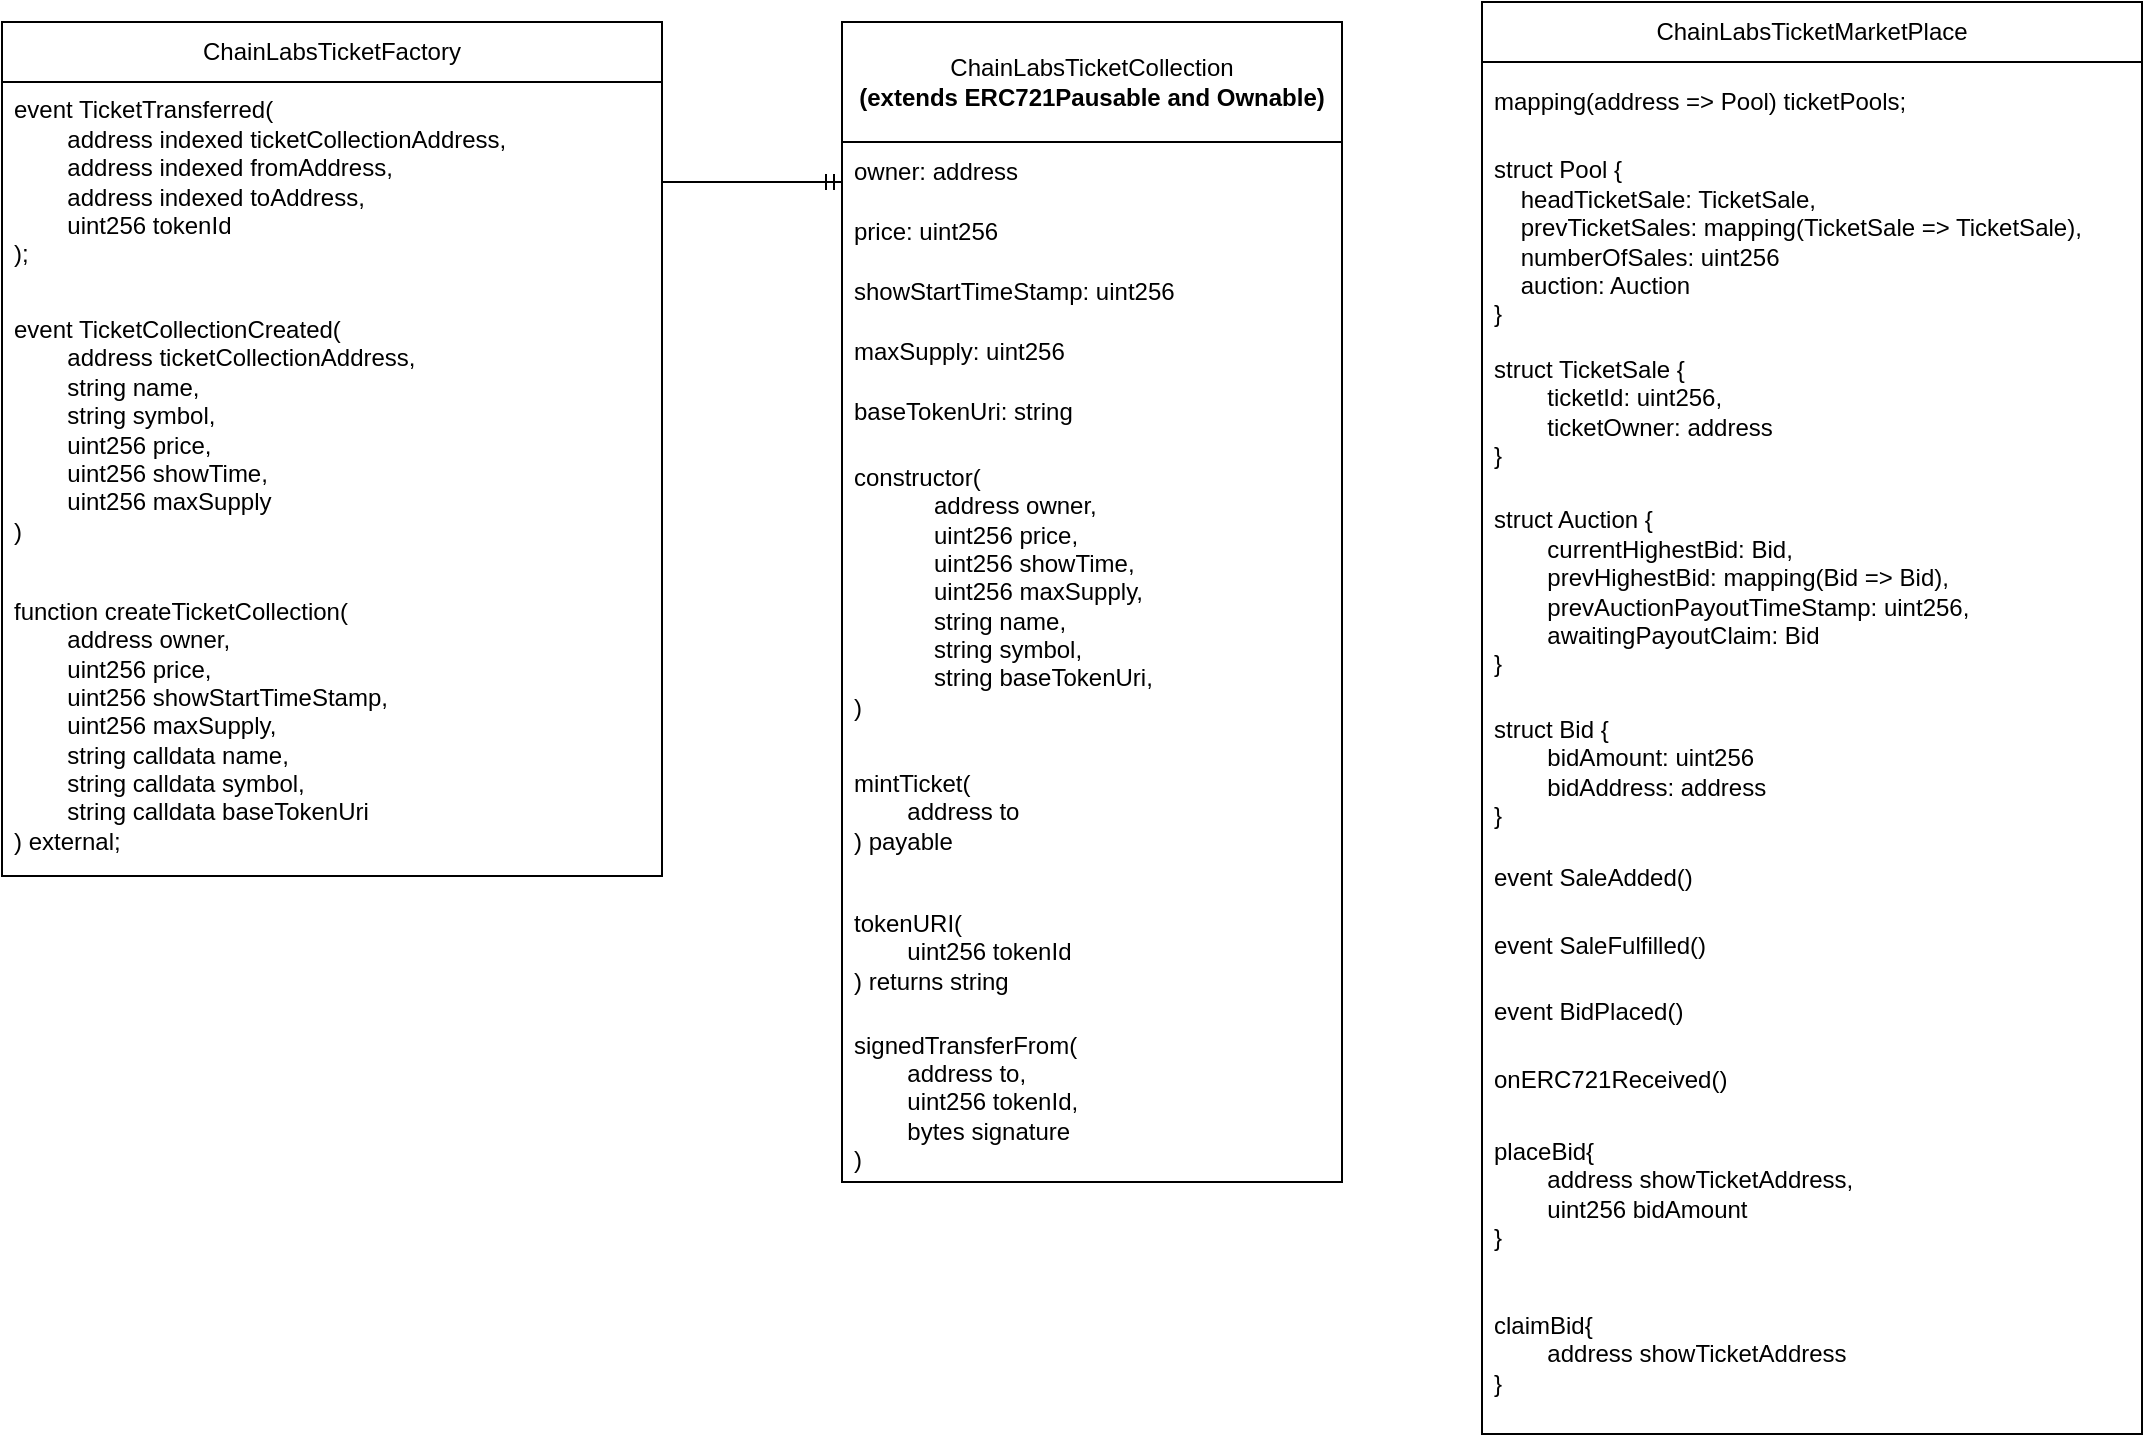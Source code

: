 <mxfile version="22.1.0" type="github">
  <diagram name="Page-1" id="a-rNU_gg4g-xvUidXpeU">
    <mxGraphModel dx="1172" dy="1955" grid="0" gridSize="10" guides="1" tooltips="1" connect="1" arrows="1" fold="1" page="1" pageScale="1" pageWidth="850" pageHeight="1100" math="0" shadow="0">
      <root>
        <mxCell id="0" />
        <mxCell id="1" parent="0" />
        <mxCell id="sZ6ITDRiVsrpTiQxlrXk-5" value="" style="edgeStyle=orthogonalEdgeStyle;rounded=0;orthogonalLoop=1;jettySize=auto;html=1;endArrow=ERmandOne;endFill=0;" parent="1" source="sZ6ITDRiVsrpTiQxlrXk-14" target="sZ6ITDRiVsrpTiQxlrXk-17" edge="1">
          <mxGeometry relative="1" as="geometry">
            <mxPoint x="210" y="210" as="sourcePoint" />
            <mxPoint x="510" y="140" as="targetPoint" />
            <Array as="points">
              <mxPoint x="590" y="-90" />
              <mxPoint x="590" y="-90" />
            </Array>
          </mxGeometry>
        </mxCell>
        <mxCell id="sZ6ITDRiVsrpTiQxlrXk-13" value="ChainLabsTicketFactory" style="swimlane;fontStyle=0;childLayout=stackLayout;horizontal=1;startSize=30;horizontalStack=0;resizeParent=1;resizeParentMax=0;resizeLast=0;collapsible=1;marginBottom=0;whiteSpace=wrap;html=1;" parent="1" vertex="1">
          <mxGeometry x="210" y="-170" width="330" height="427" as="geometry" />
        </mxCell>
        <mxCell id="sZ6ITDRiVsrpTiQxlrXk-14" value="&lt;div&gt;event TicketTransferred(&lt;/div&gt;&lt;div&gt;&amp;nbsp; &amp;nbsp; &amp;nbsp; &amp;nbsp; address indexed ticketCollectionAddress,&lt;/div&gt;&lt;div&gt;&amp;nbsp; &amp;nbsp; &amp;nbsp; &amp;nbsp; address indexed fromAddress,&lt;/div&gt;&lt;div&gt;&amp;nbsp; &amp;nbsp; &amp;nbsp; &amp;nbsp; address indexed toAddress,&lt;/div&gt;&lt;div&gt;&amp;nbsp; &amp;nbsp; &amp;nbsp; &amp;nbsp; uint256 tokenId&lt;/div&gt;&lt;div&gt;);&lt;/div&gt;" style="text;strokeColor=none;fillColor=none;align=left;verticalAlign=middle;spacingLeft=4;spacingRight=4;overflow=hidden;points=[[0,0.5],[1,0.5]];portConstraint=eastwest;rotatable=0;whiteSpace=wrap;html=1;" parent="sZ6ITDRiVsrpTiQxlrXk-13" vertex="1">
          <mxGeometry y="30" width="330" height="100" as="geometry" />
        </mxCell>
        <mxCell id="-8GMsKu9XTsqGDZO2hpJ-1" value="&lt;div&gt;event TicketCollectionCreated(&lt;/div&gt;&lt;div&gt;&amp;nbsp; &amp;nbsp; &amp;nbsp; &amp;nbsp; address ticketCollectionAddress,&lt;/div&gt;&lt;div&gt;&amp;nbsp; &amp;nbsp; &amp;nbsp; &amp;nbsp; string name,&lt;/div&gt;&lt;div&gt;&amp;nbsp; &amp;nbsp; &amp;nbsp; &amp;nbsp; string symbol,&lt;/div&gt;&lt;div&gt;&amp;nbsp; &amp;nbsp; &amp;nbsp; &amp;nbsp; uint256 price,&lt;/div&gt;&lt;div&gt;&amp;nbsp; &amp;nbsp; &amp;nbsp; &amp;nbsp; uint256 showTime,&lt;/div&gt;&lt;div&gt;&amp;nbsp; &amp;nbsp; &amp;nbsp; &amp;nbsp; uint256 maxSupply&lt;/div&gt;&lt;div&gt;)&lt;/div&gt;" style="text;strokeColor=none;fillColor=none;align=left;verticalAlign=middle;spacingLeft=4;spacingRight=4;overflow=hidden;points=[[0,0.5],[1,0.5]];portConstraint=eastwest;rotatable=0;whiteSpace=wrap;html=1;" vertex="1" parent="sZ6ITDRiVsrpTiQxlrXk-13">
          <mxGeometry y="130" width="330" height="147" as="geometry" />
        </mxCell>
        <mxCell id="sZ6ITDRiVsrpTiQxlrXk-49" value="&lt;div&gt;function createTicketCollection(&lt;/div&gt;&lt;div&gt;&amp;nbsp; &amp;nbsp; &amp;nbsp; &amp;nbsp; address owner,&lt;/div&gt;&lt;div&gt;&amp;nbsp; &amp;nbsp; &amp;nbsp; &amp;nbsp; uint256 price,&lt;/div&gt;&lt;div&gt;&amp;nbsp; &amp;nbsp; &amp;nbsp; &amp;nbsp; uint256 showStartTimeStamp,&lt;/div&gt;&lt;div&gt;&amp;nbsp; &amp;nbsp; &amp;nbsp; &amp;nbsp; uint256 maxSupply,&lt;/div&gt;&lt;div&gt;&amp;nbsp; &amp;nbsp; &amp;nbsp; &amp;nbsp; string calldata name,&lt;/div&gt;&lt;div&gt;&amp;nbsp; &amp;nbsp; &amp;nbsp; &amp;nbsp; string calldata symbol,&lt;/div&gt;&lt;div&gt;&amp;nbsp; &amp;nbsp; &amp;nbsp; &amp;nbsp; string calldata baseTokenUri&lt;/div&gt;&lt;div&gt;&lt;span style=&quot;background-color: initial;&quot;&gt;) external;&lt;/span&gt;&lt;/div&gt;" style="text;strokeColor=none;fillColor=none;align=left;verticalAlign=middle;spacingLeft=4;spacingRight=4;overflow=hidden;points=[[0,0.5],[1,0.5]];portConstraint=eastwest;rotatable=0;whiteSpace=wrap;html=1;" parent="sZ6ITDRiVsrpTiQxlrXk-13" vertex="1">
          <mxGeometry y="277" width="330" height="150" as="geometry" />
        </mxCell>
        <mxCell id="sZ6ITDRiVsrpTiQxlrXk-17" value="ChainLabsTicketCollection&lt;br style=&quot;border-color: var(--border-color); font-weight: 700;&quot;&gt;&lt;span style=&quot;font-weight: 700;&quot;&gt;(extends ERC721Pausable and Ownable)&lt;/span&gt;" style="swimlane;fontStyle=0;childLayout=stackLayout;horizontal=1;startSize=60;horizontalStack=0;resizeParent=1;resizeParentMax=0;resizeLast=0;collapsible=1;marginBottom=0;whiteSpace=wrap;html=1;" parent="1" vertex="1">
          <mxGeometry x="630" y="-170" width="250" height="580" as="geometry" />
        </mxCell>
        <mxCell id="sZ6ITDRiVsrpTiQxlrXk-18" value="owner: address" style="text;strokeColor=none;fillColor=none;align=left;verticalAlign=middle;spacingLeft=4;spacingRight=4;overflow=hidden;points=[[0,0.5],[1,0.5]];portConstraint=eastwest;rotatable=0;whiteSpace=wrap;html=1;" parent="sZ6ITDRiVsrpTiQxlrXk-17" vertex="1">
          <mxGeometry y="60" width="250" height="30" as="geometry" />
        </mxCell>
        <mxCell id="sZ6ITDRiVsrpTiQxlrXk-19" value="price: uint256" style="text;strokeColor=none;fillColor=none;align=left;verticalAlign=middle;spacingLeft=4;spacingRight=4;overflow=hidden;points=[[0,0.5],[1,0.5]];portConstraint=eastwest;rotatable=0;whiteSpace=wrap;html=1;" parent="sZ6ITDRiVsrpTiQxlrXk-17" vertex="1">
          <mxGeometry y="90" width="250" height="30" as="geometry" />
        </mxCell>
        <mxCell id="sZ6ITDRiVsrpTiQxlrXk-20" value="showStartTimeStamp: uint256" style="text;strokeColor=none;fillColor=none;align=left;verticalAlign=middle;spacingLeft=4;spacingRight=4;overflow=hidden;points=[[0,0.5],[1,0.5]];portConstraint=eastwest;rotatable=0;whiteSpace=wrap;html=1;" parent="sZ6ITDRiVsrpTiQxlrXk-17" vertex="1">
          <mxGeometry y="120" width="250" height="30" as="geometry" />
        </mxCell>
        <mxCell id="sZ6ITDRiVsrpTiQxlrXk-22" value="maxSupply: uint256" style="text;strokeColor=none;fillColor=none;align=left;verticalAlign=middle;spacingLeft=4;spacingRight=4;overflow=hidden;points=[[0,0.5],[1,0.5]];portConstraint=eastwest;rotatable=0;whiteSpace=wrap;html=1;" parent="sZ6ITDRiVsrpTiQxlrXk-17" vertex="1">
          <mxGeometry y="150" width="250" height="30" as="geometry" />
        </mxCell>
        <mxCell id="sZ6ITDRiVsrpTiQxlrXk-45" value="baseTokenUri: string" style="text;strokeColor=none;fillColor=none;align=left;verticalAlign=middle;spacingLeft=4;spacingRight=4;overflow=hidden;points=[[0,0.5],[1,0.5]];portConstraint=eastwest;rotatable=0;whiteSpace=wrap;html=1;" parent="sZ6ITDRiVsrpTiQxlrXk-17" vertex="1">
          <mxGeometry y="180" width="250" height="30" as="geometry" />
        </mxCell>
        <mxCell id="sZ6ITDRiVsrpTiQxlrXk-46" value="constructor(&lt;br&gt;&lt;blockquote style=&quot;margin: 0 0 0 40px; border: none; padding: 0px;&quot;&gt;address owner,&lt;br&gt;uint256 price,&lt;br&gt;uint256 showTime,&lt;br&gt;uint256 maxSupply,&lt;span style=&quot;&quot;&gt;&lt;span style=&quot;white-space: pre;&quot;&gt;&amp;nbsp;&amp;nbsp;&amp;nbsp;&amp;nbsp;&lt;/span&gt;&lt;/span&gt;&lt;span style=&quot;&quot;&gt;&lt;span style=&quot;white-space: pre;&quot;&gt;&amp;nbsp;&amp;nbsp;&amp;nbsp;&amp;nbsp;&lt;/span&gt;&lt;/span&gt;&lt;span style=&quot;&quot;&gt;&lt;span style=&quot;white-space: pre;&quot;&gt;&amp;nbsp;&amp;nbsp;&amp;nbsp;&amp;nbsp;&lt;br&gt;&lt;/span&gt;&lt;/span&gt;&lt;span style=&quot;&quot;&gt;string name,&lt;/span&gt;&lt;/blockquote&gt;&lt;span style=&quot;&quot;&gt;&lt;/span&gt;&lt;blockquote style=&quot;margin: 0 0 0 40px; border: none; padding: 0px;&quot;&gt;&lt;/blockquote&gt;&lt;span style=&quot;background-color: initial; border-color: var(--border-color);&quot;&gt;&lt;span style=&quot;white-space: pre;&quot;&gt;&amp;nbsp;&amp;nbsp;&amp;nbsp;&amp;nbsp;&#x9;&lt;/span&gt;&amp;nbsp; &amp;nbsp;&amp;nbsp;&lt;/span&gt;&lt;span style=&quot;background-color: initial;&quot;&gt;string symbol,&lt;/span&gt;&lt;br&gt;&lt;span style=&quot;&quot;&gt;&lt;span style=&quot;white-space: pre;&quot;&gt;&amp;nbsp;&lt;span style=&quot;white-space: pre;&quot;&gt;&#x9;&lt;/span&gt;    &lt;/span&gt;&lt;/span&gt;string baseTokenUri,&lt;span style=&quot;&quot;&gt;&lt;span style=&quot;white-space: pre;&quot;&gt;&amp;nbsp;&amp;nbsp;&amp;nbsp;&amp;nbsp;&lt;br&gt;&lt;/span&gt;&lt;/span&gt;)" style="text;strokeColor=none;fillColor=none;align=left;verticalAlign=middle;spacingLeft=4;spacingRight=4;overflow=hidden;points=[[0,0.5],[1,0.5]];portConstraint=eastwest;rotatable=0;whiteSpace=wrap;html=1;" parent="sZ6ITDRiVsrpTiQxlrXk-17" vertex="1">
          <mxGeometry y="210" width="250" height="150" as="geometry" />
        </mxCell>
        <mxCell id="sZ6ITDRiVsrpTiQxlrXk-21" value="mintTicket(&lt;br&gt;&lt;span style=&quot;white-space: pre;&quot;&gt;&#x9;&lt;/span&gt;address to&lt;br&gt;) payable" style="text;strokeColor=none;fillColor=none;align=left;verticalAlign=middle;spacingLeft=4;spacingRight=4;overflow=hidden;points=[[0,0.5],[1,0.5]];portConstraint=eastwest;rotatable=0;whiteSpace=wrap;html=1;" parent="sZ6ITDRiVsrpTiQxlrXk-17" vertex="1">
          <mxGeometry y="360" width="250" height="70" as="geometry" />
        </mxCell>
        <mxCell id="sZ6ITDRiVsrpTiQxlrXk-47" value="tokenURI(&lt;br&gt;&lt;span style=&quot;white-space: pre;&quot;&gt;&#x9;&lt;/span&gt;uint256 tokenId&lt;br&gt;) returns string" style="text;strokeColor=none;fillColor=none;align=left;verticalAlign=middle;spacingLeft=4;spacingRight=4;overflow=hidden;points=[[0,0.5],[1,0.5]];portConstraint=eastwest;rotatable=0;whiteSpace=wrap;html=1;" parent="sZ6ITDRiVsrpTiQxlrXk-17" vertex="1">
          <mxGeometry y="430" width="250" height="70" as="geometry" />
        </mxCell>
        <mxCell id="sZ6ITDRiVsrpTiQxlrXk-26" value="signedTransferFrom(&lt;br&gt;&lt;span style=&quot;white-space: pre;&quot;&gt;&#x9;&lt;/span&gt;address to,&lt;br&gt;&lt;span style=&quot;white-space: pre;&quot;&gt;&#x9;&lt;/span&gt;uint256 tokenId,&lt;br&gt;&lt;span style=&quot;white-space: pre;&quot;&gt;&#x9;&lt;/span&gt;bytes signature&lt;br&gt;)" style="text;strokeColor=none;fillColor=none;align=left;verticalAlign=middle;spacingLeft=4;spacingRight=4;overflow=hidden;points=[[0,0.5],[1,0.5]];portConstraint=eastwest;rotatable=0;whiteSpace=wrap;html=1;" parent="sZ6ITDRiVsrpTiQxlrXk-17" vertex="1">
          <mxGeometry y="500" width="250" height="80" as="geometry" />
        </mxCell>
        <mxCell id="sZ6ITDRiVsrpTiQxlrXk-23" value="ChainLabsTicketMarketPlace" style="swimlane;fontStyle=0;childLayout=stackLayout;horizontal=1;startSize=30;horizontalStack=0;resizeParent=1;resizeParentMax=0;resizeLast=0;collapsible=1;marginBottom=0;whiteSpace=wrap;html=1;" parent="1" vertex="1">
          <mxGeometry x="950" y="-180" width="330" height="716" as="geometry" />
        </mxCell>
        <mxCell id="sZ6ITDRiVsrpTiQxlrXk-27" value="mapping(address =&amp;gt; Pool) ticketPools;" style="text;strokeColor=none;fillColor=none;align=left;verticalAlign=middle;spacingLeft=4;spacingRight=4;overflow=hidden;points=[[0,0.5],[1,0.5]];portConstraint=eastwest;rotatable=0;whiteSpace=wrap;html=1;" parent="sZ6ITDRiVsrpTiQxlrXk-23" vertex="1">
          <mxGeometry y="30" width="330" height="40" as="geometry" />
        </mxCell>
        <mxCell id="sZ6ITDRiVsrpTiQxlrXk-28" value="struct Pool {&lt;br&gt;&lt;span style=&quot;&quot;&gt;&lt;span style=&quot;&quot;&gt;&amp;nbsp;&amp;nbsp;&amp;nbsp;&amp;nbsp;&lt;/span&gt;&lt;/span&gt;headTicketSale: TicketSale,&lt;br&gt;&lt;span style=&quot;&quot;&gt;&lt;span style=&quot;&quot;&gt;&amp;nbsp;&amp;nbsp;&amp;nbsp;&amp;nbsp;&lt;/span&gt;&lt;/span&gt;prevTicketSales: mapping(TicketSale&amp;nbsp;=&amp;gt; TicketSale),&lt;br&gt;&lt;span style=&quot;&quot;&gt;&lt;span style=&quot;&quot;&gt;&amp;nbsp; &amp;nbsp; numberOfSales&lt;/span&gt;&lt;/span&gt;: uint256&lt;br&gt;&lt;span style=&quot;&quot;&gt;&lt;span style=&quot;&quot;&gt;&amp;nbsp;&amp;nbsp;&amp;nbsp;&amp;nbsp;&lt;/span&gt;&lt;/span&gt;auction: Auction&lt;br&gt;}" style="text;strokeColor=none;fillColor=none;align=left;verticalAlign=middle;spacingLeft=4;spacingRight=4;overflow=hidden;points=[[0,0.5],[1,0.5]];portConstraint=eastwest;rotatable=0;whiteSpace=wrap;html=1;" parent="sZ6ITDRiVsrpTiQxlrXk-23" vertex="1">
          <mxGeometry y="70" width="330" height="100" as="geometry" />
        </mxCell>
        <mxCell id="sZ6ITDRiVsrpTiQxlrXk-48" value="struct TicketSale {&lt;br&gt;&lt;span style=&quot;white-space: pre;&quot;&gt;&#x9;&lt;/span&gt;ticketId: uint256,&lt;br&gt;&lt;span style=&quot;white-space: pre;&quot;&gt;&#x9;&lt;/span&gt;ticketOwner: address&lt;br&gt;}" style="text;strokeColor=none;fillColor=none;align=left;verticalAlign=middle;spacingLeft=4;spacingRight=4;overflow=hidden;points=[[0,0.5],[1,0.5]];portConstraint=eastwest;rotatable=0;whiteSpace=wrap;html=1;" parent="sZ6ITDRiVsrpTiQxlrXk-23" vertex="1">
          <mxGeometry y="170" width="330" height="70" as="geometry" />
        </mxCell>
        <mxCell id="sZ6ITDRiVsrpTiQxlrXk-36" value="struct Auction {&lt;br&gt;&lt;span style=&quot;white-space: pre;&quot;&gt;&#x9;&lt;/span&gt;currentHighestBid: Bid,&lt;br&gt;&lt;span style=&quot;white-space: pre;&quot;&gt;&#x9;&lt;/span&gt;prevHighestBid: mapping(Bid =&amp;gt; Bid),&lt;br&gt;&lt;span style=&quot;white-space: pre;&quot;&gt;&#x9;&lt;/span&gt;prevAuctionPayoutTimeStamp: uint256,&lt;br&gt;&lt;span style=&quot;white-space: pre;&quot;&gt;&#x9;&lt;/span&gt;awaitingPayoutClaim: Bid&lt;br&gt;}" style="text;strokeColor=none;fillColor=none;align=left;verticalAlign=middle;spacingLeft=4;spacingRight=4;overflow=hidden;points=[[0,0.5],[1,0.5]];portConstraint=eastwest;rotatable=0;whiteSpace=wrap;html=1;" parent="sZ6ITDRiVsrpTiQxlrXk-23" vertex="1">
          <mxGeometry y="240" width="330" height="110" as="geometry" />
        </mxCell>
        <mxCell id="sZ6ITDRiVsrpTiQxlrXk-44" value="struct Bid {&lt;br&gt;&lt;span style=&quot;white-space: pre;&quot;&gt;&#x9;&lt;/span&gt;bidAmount: uint256&lt;br&gt;&lt;span style=&quot;white-space: pre;&quot;&gt;&#x9;&lt;/span&gt;bidAddress: address&lt;br&gt;}" style="text;strokeColor=none;fillColor=none;align=left;verticalAlign=middle;spacingLeft=4;spacingRight=4;overflow=hidden;points=[[0,0.5],[1,0.5]];portConstraint=eastwest;rotatable=0;whiteSpace=wrap;html=1;" parent="sZ6ITDRiVsrpTiQxlrXk-23" vertex="1">
          <mxGeometry y="350" width="330" height="70" as="geometry" />
        </mxCell>
        <mxCell id="sZ6ITDRiVsrpTiQxlrXk-51" value="event SaleAdded()" style="text;strokeColor=none;fillColor=none;align=left;verticalAlign=middle;spacingLeft=4;spacingRight=4;overflow=hidden;points=[[0,0.5],[1,0.5]];portConstraint=eastwest;rotatable=0;whiteSpace=wrap;html=1;" parent="sZ6ITDRiVsrpTiQxlrXk-23" vertex="1">
          <mxGeometry y="420" width="330" height="36" as="geometry" />
        </mxCell>
        <mxCell id="sZ6ITDRiVsrpTiQxlrXk-52" value="event SaleFulfilled()" style="text;strokeColor=none;fillColor=none;align=left;verticalAlign=middle;spacingLeft=4;spacingRight=4;overflow=hidden;points=[[0,0.5],[1,0.5]];portConstraint=eastwest;rotatable=0;whiteSpace=wrap;html=1;" parent="sZ6ITDRiVsrpTiQxlrXk-23" vertex="1">
          <mxGeometry y="456" width="330" height="31" as="geometry" />
        </mxCell>
        <mxCell id="sZ6ITDRiVsrpTiQxlrXk-53" value="event BidPlaced()" style="text;strokeColor=none;fillColor=none;align=left;verticalAlign=middle;spacingLeft=4;spacingRight=4;overflow=hidden;points=[[0,0.5],[1,0.5]];portConstraint=eastwest;rotatable=0;whiteSpace=wrap;html=1;" parent="sZ6ITDRiVsrpTiQxlrXk-23" vertex="1">
          <mxGeometry y="487" width="330" height="35" as="geometry" />
        </mxCell>
        <mxCell id="sZ6ITDRiVsrpTiQxlrXk-32" value="onERC721Received()" style="text;strokeColor=none;fillColor=none;align=left;verticalAlign=middle;spacingLeft=4;spacingRight=4;overflow=hidden;points=[[0,0.5],[1,0.5]];portConstraint=eastwest;rotatable=0;whiteSpace=wrap;html=1;" parent="sZ6ITDRiVsrpTiQxlrXk-23" vertex="1">
          <mxGeometry y="522" width="330" height="34" as="geometry" />
        </mxCell>
        <mxCell id="sZ6ITDRiVsrpTiQxlrXk-35" value="placeBid{&lt;br&gt;&lt;span style=&quot;white-space: pre;&quot;&gt;&#x9;&lt;/span&gt;address showTicketAddress,&lt;br&gt;&lt;span style=&quot;white-space: pre;&quot;&gt;&#x9;&lt;/span&gt;uint256 bidAmount&lt;br&gt;}" style="text;strokeColor=none;fillColor=none;align=left;verticalAlign=middle;spacingLeft=4;spacingRight=4;overflow=hidden;points=[[0,0.5],[1,0.5]];portConstraint=eastwest;rotatable=0;whiteSpace=wrap;html=1;" parent="sZ6ITDRiVsrpTiQxlrXk-23" vertex="1">
          <mxGeometry y="556" width="330" height="80" as="geometry" />
        </mxCell>
        <mxCell id="sZ6ITDRiVsrpTiQxlrXk-54" value="claimBid{&lt;br&gt;&lt;span style=&quot;white-space: pre;&quot;&gt;&#x9;&lt;/span&gt;address showTicketAddress&lt;br&gt;}" style="text;strokeColor=none;fillColor=none;align=left;verticalAlign=middle;spacingLeft=4;spacingRight=4;overflow=hidden;points=[[0,0.5],[1,0.5]];portConstraint=eastwest;rotatable=0;whiteSpace=wrap;html=1;" parent="sZ6ITDRiVsrpTiQxlrXk-23" vertex="1">
          <mxGeometry y="636" width="330" height="80" as="geometry" />
        </mxCell>
      </root>
    </mxGraphModel>
  </diagram>
</mxfile>
